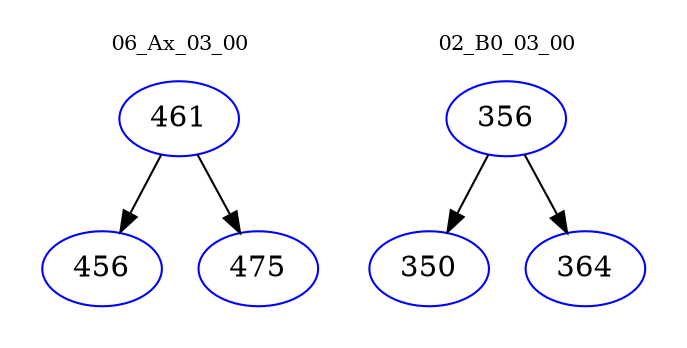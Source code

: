 digraph{
subgraph cluster_0 {
color = white
label = "06_Ax_03_00";
fontsize=10;
T0_461 [label="461", color="blue"]
T0_461 -> T0_456 [color="black"]
T0_456 [label="456", color="blue"]
T0_461 -> T0_475 [color="black"]
T0_475 [label="475", color="blue"]
}
subgraph cluster_1 {
color = white
label = "02_B0_03_00";
fontsize=10;
T1_356 [label="356", color="blue"]
T1_356 -> T1_350 [color="black"]
T1_350 [label="350", color="blue"]
T1_356 -> T1_364 [color="black"]
T1_364 [label="364", color="blue"]
}
}
